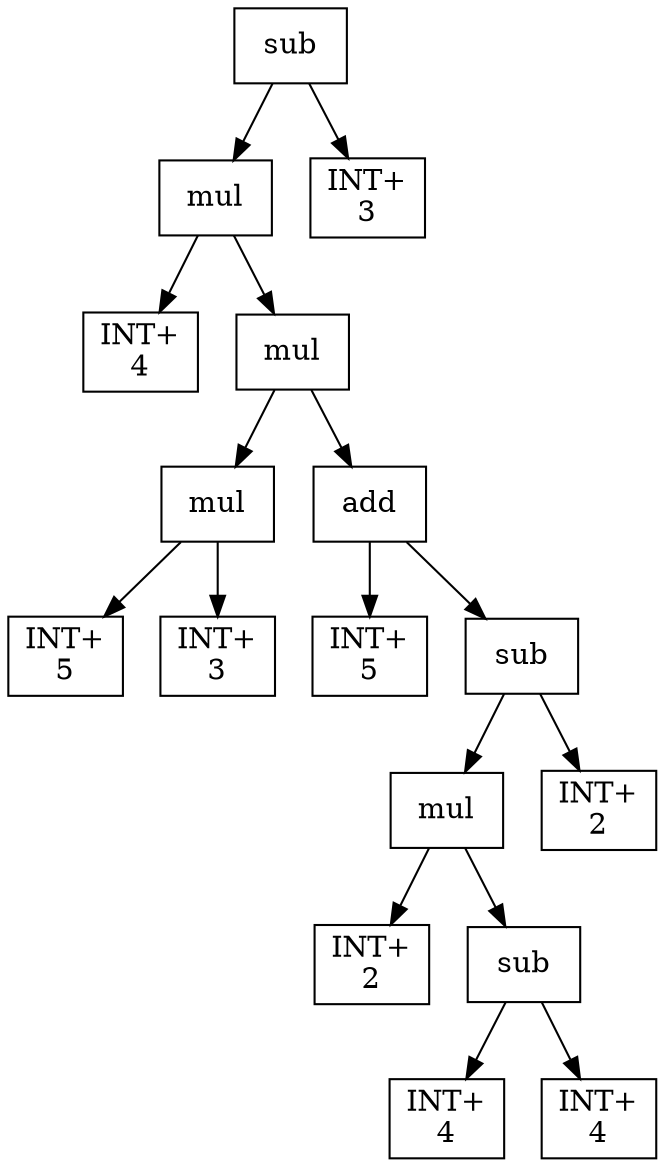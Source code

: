 digraph expr {
  node [shape=box];
  n1 [label="sub"];
  n2 [label="mul"];
  n3 [label="INT+\n4"];
  n4 [label="mul"];
  n5 [label="mul"];
  n6 [label="INT+\n5"];
  n7 [label="INT+\n3"];
  n5 -> n6;
  n5 -> n7;
  n8 [label="add"];
  n9 [label="INT+\n5"];
  n10 [label="sub"];
  n11 [label="mul"];
  n12 [label="INT+\n2"];
  n13 [label="sub"];
  n14 [label="INT+\n4"];
  n15 [label="INT+\n4"];
  n13 -> n14;
  n13 -> n15;
  n11 -> n12;
  n11 -> n13;
  n16 [label="INT+\n2"];
  n10 -> n11;
  n10 -> n16;
  n8 -> n9;
  n8 -> n10;
  n4 -> n5;
  n4 -> n8;
  n2 -> n3;
  n2 -> n4;
  n17 [label="INT+\n3"];
  n1 -> n2;
  n1 -> n17;
}